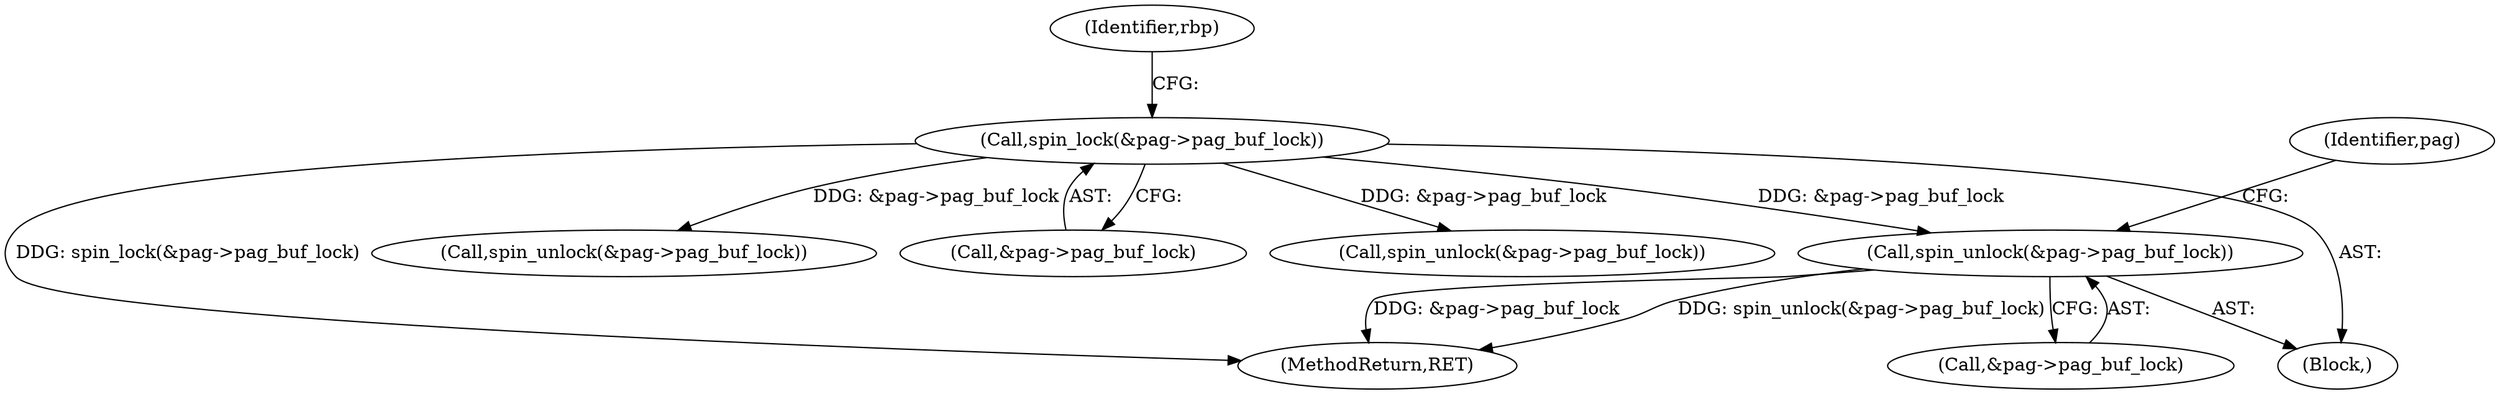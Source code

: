 digraph "0_linux_eb178619f930fa2ba2348de332a1ff1c66a31424@pointer" {
"1000339" [label="(Call,spin_unlock(&pag->pag_buf_lock))"];
"1000213" [label="(Call,spin_lock(&pag->pag_buf_lock))"];
"1000340" [label="(Call,&pag->pag_buf_lock)"];
"1000329" [label="(Call,spin_unlock(&pag->pag_buf_lock))"];
"1000115" [label="(Block,)"];
"1000219" [label="(Identifier,rbp)"];
"1000339" [label="(Call,spin_unlock(&pag->pag_buf_lock))"];
"1000345" [label="(Identifier,pag)"];
"1000320" [label="(Call,spin_unlock(&pag->pag_buf_lock))"];
"1000213" [label="(Call,spin_lock(&pag->pag_buf_lock))"];
"1000407" [label="(MethodReturn,RET)"];
"1000214" [label="(Call,&pag->pag_buf_lock)"];
"1000339" -> "1000115"  [label="AST: "];
"1000339" -> "1000340"  [label="CFG: "];
"1000340" -> "1000339"  [label="AST: "];
"1000345" -> "1000339"  [label="CFG: "];
"1000339" -> "1000407"  [label="DDG: spin_unlock(&pag->pag_buf_lock)"];
"1000339" -> "1000407"  [label="DDG: &pag->pag_buf_lock"];
"1000213" -> "1000339"  [label="DDG: &pag->pag_buf_lock"];
"1000213" -> "1000115"  [label="AST: "];
"1000213" -> "1000214"  [label="CFG: "];
"1000214" -> "1000213"  [label="AST: "];
"1000219" -> "1000213"  [label="CFG: "];
"1000213" -> "1000407"  [label="DDG: spin_lock(&pag->pag_buf_lock)"];
"1000213" -> "1000320"  [label="DDG: &pag->pag_buf_lock"];
"1000213" -> "1000329"  [label="DDG: &pag->pag_buf_lock"];
}
